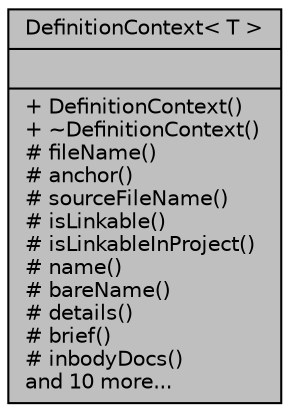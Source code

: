 digraph "DefinitionContext&lt; T &gt;"
{
 // LATEX_PDF_SIZE
  edge [fontname="Helvetica",fontsize="10",labelfontname="Helvetica",labelfontsize="10"];
  node [fontname="Helvetica",fontsize="10",shape=record];
  Node1 [label="{DefinitionContext\< T \>\n||+ DefinitionContext()\l+ ~DefinitionContext()\l# fileName()\l# anchor()\l# sourceFileName()\l# isLinkable()\l# isLinkableInProject()\l# name()\l# bareName()\l# details()\l# brief()\l# inbodyDocs()\land 10 more...\l}",height=0.2,width=0.4,color="black", fillcolor="grey75", style="filled", fontcolor="black",tooltip=" "];
}
